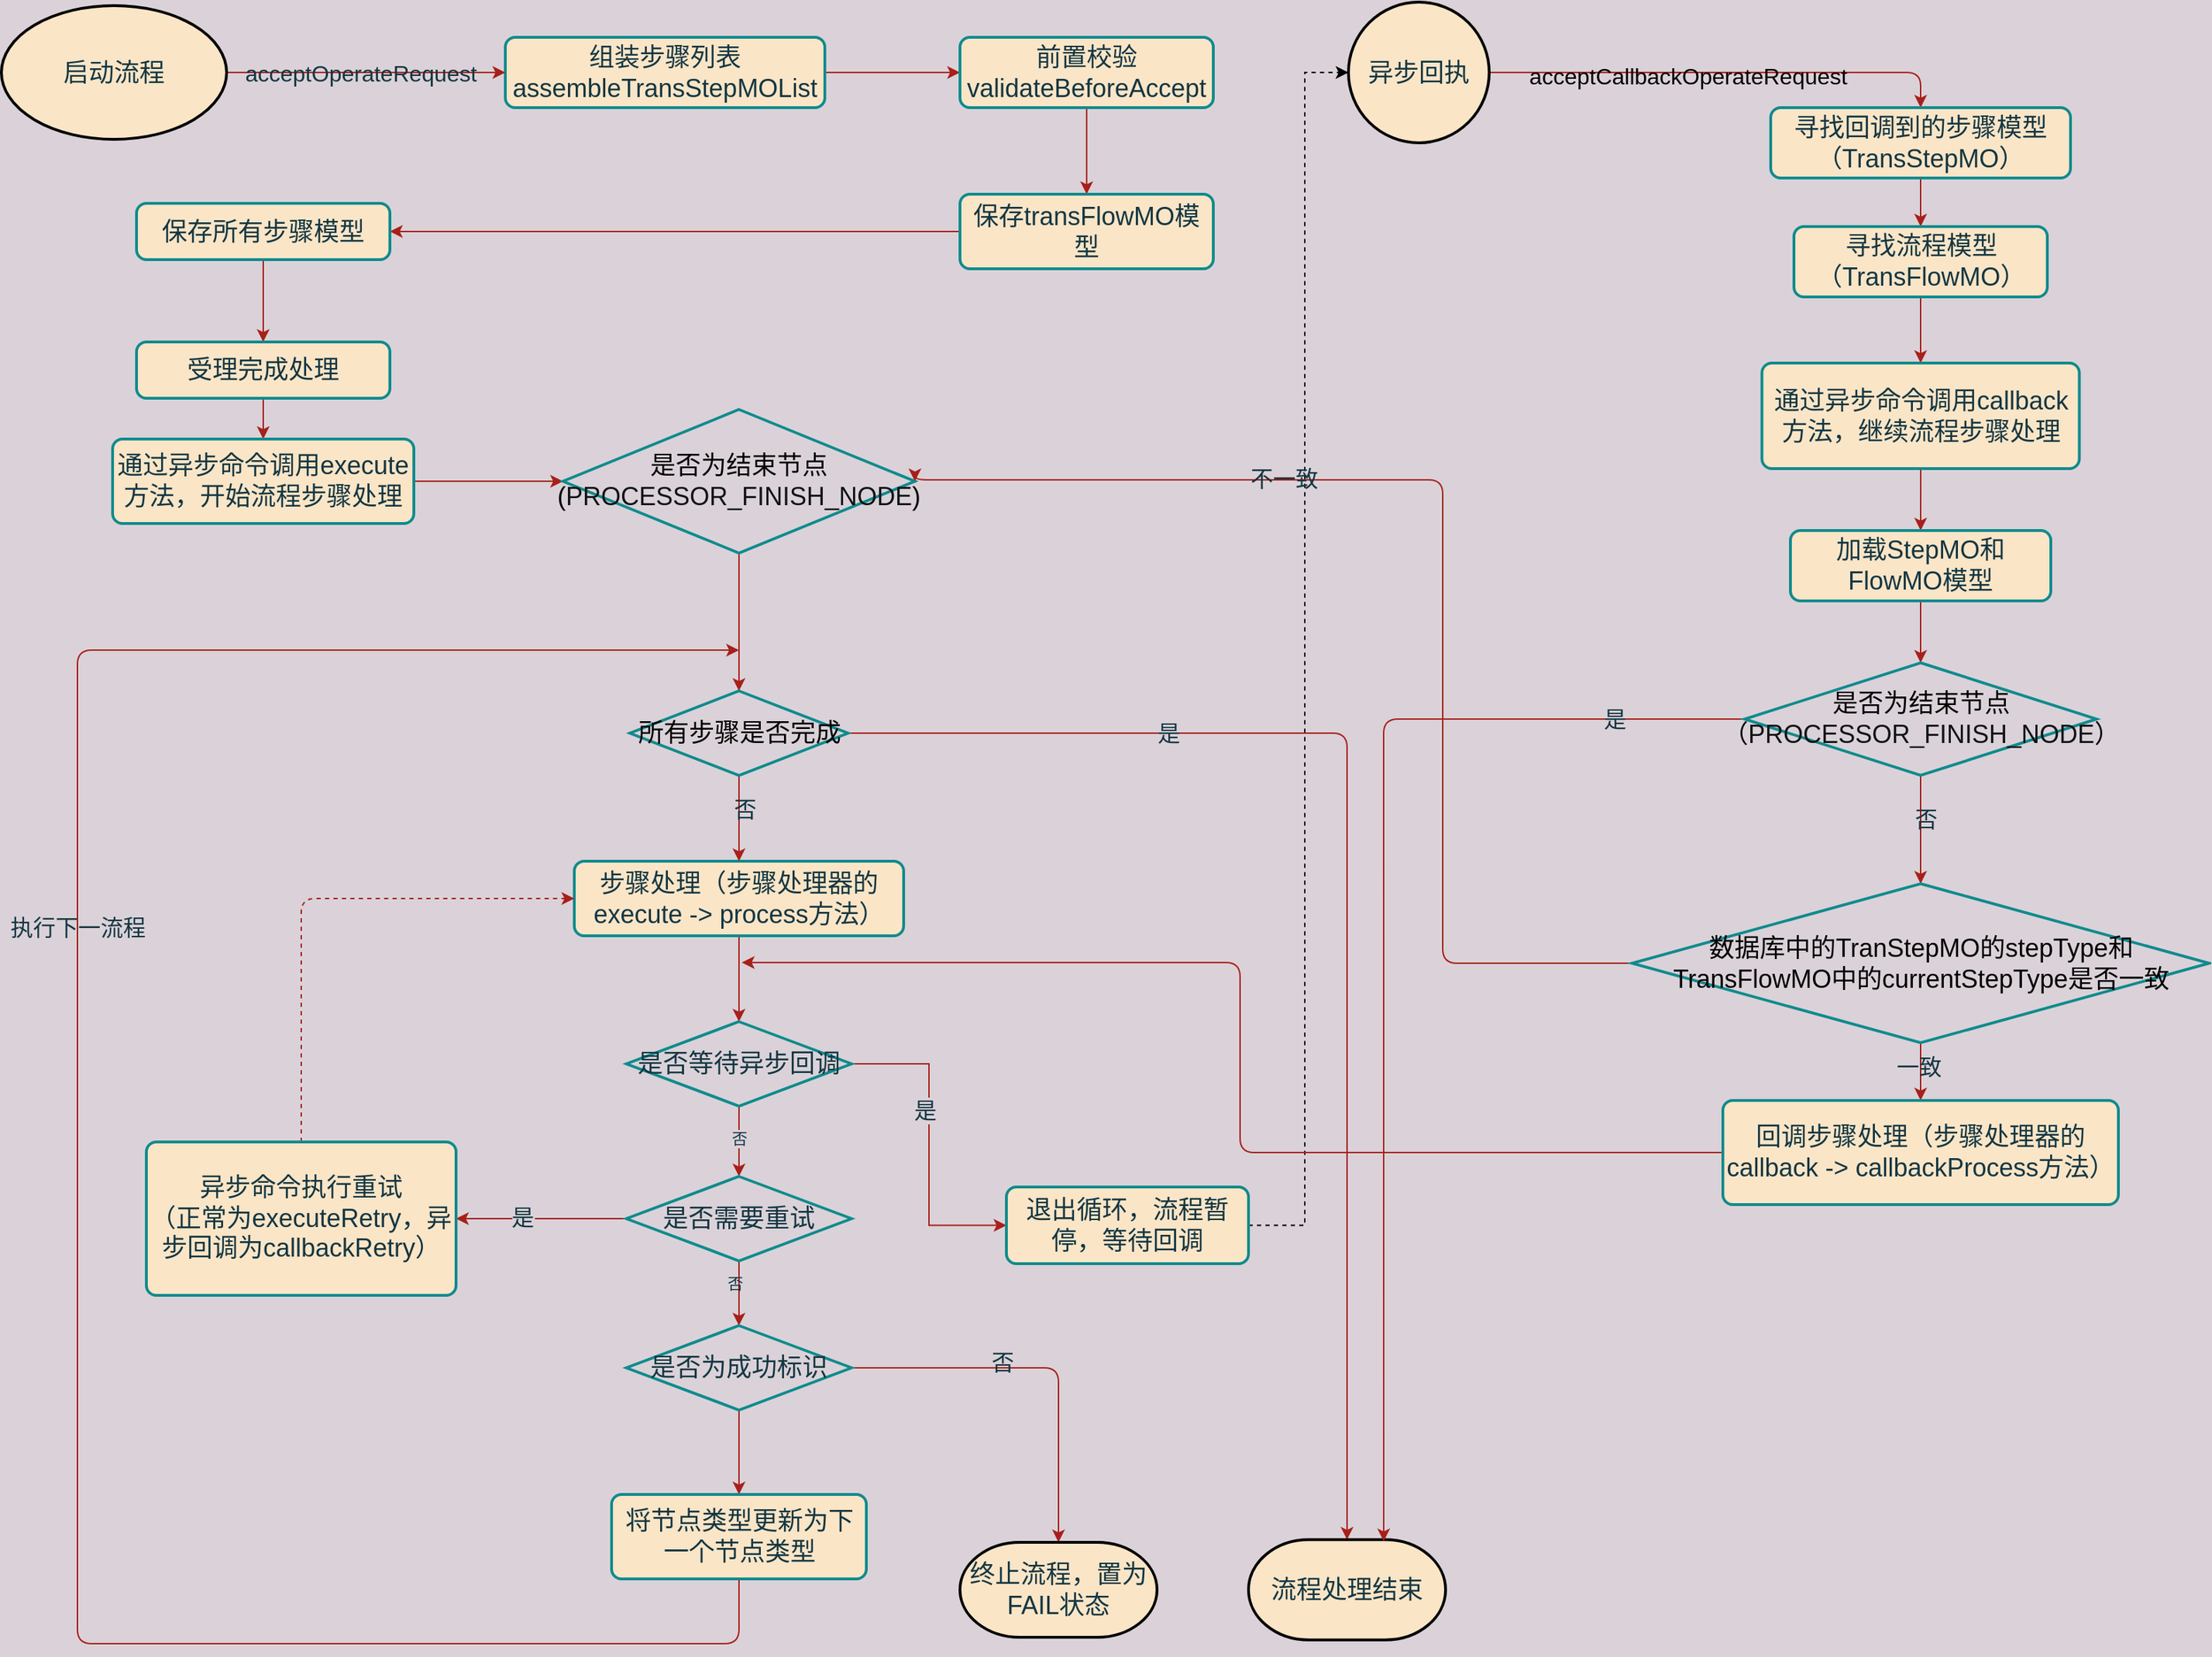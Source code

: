 <mxfile version="15.2.7" type="github">
  <diagram id="gjjfhEqOlBLSCpjZTNxB" name="第 1 页">
    <mxGraphModel dx="3463" dy="1935" grid="0" gridSize="10" guides="1" tooltips="1" connect="1" arrows="1" fold="1" page="0" pageScale="1" pageWidth="827" pageHeight="1169" background="#DAD2D8" math="0" shadow="0">
      <root>
        <mxCell id="0" />
        <mxCell id="1" parent="0" />
        <mxCell id="bWsxu2lpcLckADZo8OrW-3" style="edgeStyle=orthogonalEdgeStyle;rounded=0;orthogonalLoop=1;jettySize=auto;html=1;entryX=0;entryY=0.5;entryDx=0;entryDy=0;labelBackgroundColor=#DAD2D8;strokeColor=#A8201A;fontColor=#143642;" parent="1" source="bWsxu2lpcLckADZo8OrW-1" target="bWsxu2lpcLckADZo8OrW-2" edge="1">
          <mxGeometry relative="1" as="geometry" />
        </mxCell>
        <mxCell id="bWsxu2lpcLckADZo8OrW-1" value="&lt;font style=&quot;font-size: 18px&quot;&gt;组装步骤列表&lt;br&gt;assembleTransStepMOList&lt;/font&gt;" style="rounded=1;whiteSpace=wrap;html=1;absoluteArcSize=1;arcSize=14;strokeWidth=2;fillColor=#FAE5C7;strokeColor=#0F8B8D;fontColor=#143642;" parent="1" vertex="1">
          <mxGeometry x="104" y="240.5" width="227" height="50" as="geometry" />
        </mxCell>
        <mxCell id="bWsxu2lpcLckADZo8OrW-5" style="edgeStyle=orthogonalEdgeStyle;rounded=0;orthogonalLoop=1;jettySize=auto;html=1;entryX=0.5;entryY=0;entryDx=0;entryDy=0;labelBackgroundColor=#DAD2D8;strokeColor=#A8201A;fontColor=#143642;exitX=0.5;exitY=1;exitDx=0;exitDy=0;" parent="1" source="bWsxu2lpcLckADZo8OrW-2" target="bWsxu2lpcLckADZo8OrW-4" edge="1">
          <mxGeometry relative="1" as="geometry" />
        </mxCell>
        <mxCell id="bWsxu2lpcLckADZo8OrW-2" value="&lt;font style=&quot;font-size: 18px&quot;&gt;前置校验&lt;br&gt;validateBeforeAccept&lt;/font&gt;" style="rounded=1;whiteSpace=wrap;html=1;absoluteArcSize=1;arcSize=14;strokeWidth=2;fillColor=#FAE5C7;strokeColor=#0F8B8D;fontColor=#143642;" parent="1" vertex="1">
          <mxGeometry x="427" y="240.5" width="180" height="50" as="geometry" />
        </mxCell>
        <mxCell id="bWsxu2lpcLckADZo8OrW-7" style="edgeStyle=orthogonalEdgeStyle;rounded=0;orthogonalLoop=1;jettySize=auto;html=1;entryX=1;entryY=0.5;entryDx=0;entryDy=0;labelBackgroundColor=#DAD2D8;strokeColor=#A8201A;fontColor=#143642;" parent="1" source="bWsxu2lpcLckADZo8OrW-4" target="bWsxu2lpcLckADZo8OrW-6" edge="1">
          <mxGeometry relative="1" as="geometry" />
        </mxCell>
        <mxCell id="bWsxu2lpcLckADZo8OrW-4" value="&lt;font style=&quot;font-size: 18px&quot;&gt;保存transFlowMO模型&lt;/font&gt;" style="rounded=1;whiteSpace=wrap;html=1;absoluteArcSize=1;arcSize=14;strokeWidth=2;fillColor=#FAE5C7;strokeColor=#0F8B8D;fontColor=#143642;" parent="1" vertex="1">
          <mxGeometry x="427" y="352" width="180" height="53" as="geometry" />
        </mxCell>
        <mxCell id="bWsxu2lpcLckADZo8OrW-11" style="edgeStyle=orthogonalEdgeStyle;rounded=0;orthogonalLoop=1;jettySize=auto;html=1;labelBackgroundColor=#DAD2D8;strokeColor=#A8201A;fontColor=#143642;" parent="1" source="bWsxu2lpcLckADZo8OrW-6" target="bWsxu2lpcLckADZo8OrW-10" edge="1">
          <mxGeometry relative="1" as="geometry" />
        </mxCell>
        <mxCell id="bWsxu2lpcLckADZo8OrW-6" value="&lt;font style=&quot;font-size: 18px&quot;&gt;保存所有步骤模型&lt;/font&gt;" style="rounded=1;whiteSpace=wrap;html=1;absoluteArcSize=1;arcSize=14;strokeWidth=2;fillColor=#FAE5C7;strokeColor=#0F8B8D;fontColor=#143642;" parent="1" vertex="1">
          <mxGeometry x="-158" y="358.5" width="180" height="40" as="geometry" />
        </mxCell>
        <mxCell id="bWsxu2lpcLckADZo8OrW-13" style="edgeStyle=orthogonalEdgeStyle;rounded=0;orthogonalLoop=1;jettySize=auto;html=1;labelBackgroundColor=#DAD2D8;strokeColor=#A8201A;fontColor=#143642;" parent="1" source="bWsxu2lpcLckADZo8OrW-10" target="bWsxu2lpcLckADZo8OrW-12" edge="1">
          <mxGeometry relative="1" as="geometry" />
        </mxCell>
        <mxCell id="bWsxu2lpcLckADZo8OrW-10" value="&lt;font style=&quot;font-size: 18px&quot;&gt;受理完成处理&lt;/font&gt;" style="rounded=1;whiteSpace=wrap;html=1;absoluteArcSize=1;arcSize=14;strokeWidth=2;fillColor=#FAE5C7;strokeColor=#0F8B8D;fontColor=#143642;" parent="1" vertex="1">
          <mxGeometry x="-158" y="457" width="180" height="40" as="geometry" />
        </mxCell>
        <mxCell id="bWsxu2lpcLckADZo8OrW-21" style="edgeStyle=orthogonalEdgeStyle;rounded=0;orthogonalLoop=1;jettySize=auto;html=1;labelBackgroundColor=#DAD2D8;strokeColor=#A8201A;fontColor=#143642;entryX=0;entryY=0.5;entryDx=0;entryDy=0;entryPerimeter=0;" parent="1" source="bWsxu2lpcLckADZo8OrW-12" target="bWsxu2lpcLckADZo8OrW-49" edge="1">
          <mxGeometry relative="1" as="geometry">
            <mxPoint x="270" y="780" as="targetPoint" />
          </mxGeometry>
        </mxCell>
        <mxCell id="bWsxu2lpcLckADZo8OrW-12" value="&lt;font style=&quot;font-size: 18px&quot;&gt;通过异步命令调用execute方法，开始流程步骤处理&lt;/font&gt;" style="rounded=1;whiteSpace=wrap;html=1;absoluteArcSize=1;arcSize=14;strokeWidth=2;fillColor=#FAE5C7;strokeColor=#0F8B8D;fontColor=#143642;" parent="1" vertex="1">
          <mxGeometry x="-175" y="526" width="214" height="60" as="geometry" />
        </mxCell>
        <mxCell id="bWsxu2lpcLckADZo8OrW-16" style="edgeStyle=orthogonalEdgeStyle;rounded=0;orthogonalLoop=1;jettySize=auto;html=1;entryX=0.5;entryY=0;entryDx=0;entryDy=0;entryPerimeter=0;labelBackgroundColor=#DAD2D8;strokeColor=#A8201A;fontColor=#143642;" parent="1" source="bWsxu2lpcLckADZo8OrW-14" target="bWsxu2lpcLckADZo8OrW-15" edge="1">
          <mxGeometry relative="1" as="geometry" />
        </mxCell>
        <mxCell id="bWsxu2lpcLckADZo8OrW-14" value="&lt;font style=&quot;font-size: 18px&quot;&gt;步骤处理（步骤处理器的execute -&amp;gt; process方法）&lt;/font&gt;" style="rounded=1;whiteSpace=wrap;html=1;absoluteArcSize=1;arcSize=14;strokeWidth=2;fillColor=#FAE5C7;strokeColor=#0F8B8D;fontColor=#143642;" parent="1" vertex="1">
          <mxGeometry x="153" y="826" width="234" height="53" as="geometry" />
        </mxCell>
        <mxCell id="bWsxu2lpcLckADZo8OrW-18" style="edgeStyle=orthogonalEdgeStyle;rounded=0;orthogonalLoop=1;jettySize=auto;html=1;entryX=0;entryY=0.5;entryDx=0;entryDy=0;labelBackgroundColor=#DAD2D8;strokeColor=#A8201A;fontColor=#143642;exitX=1;exitY=0.5;exitDx=0;exitDy=0;exitPerimeter=0;" parent="1" source="bWsxu2lpcLckADZo8OrW-15" target="bWsxu2lpcLckADZo8OrW-17" edge="1">
          <mxGeometry relative="1" as="geometry">
            <Array as="points" />
          </mxGeometry>
        </mxCell>
        <mxCell id="bWsxu2lpcLckADZo8OrW-19" value="&lt;font style=&quot;font-size: 16px&quot;&gt;是&lt;/font&gt;" style="edgeLabel;html=1;align=center;verticalAlign=middle;resizable=0;points=[];labelBackgroundColor=#DAD2D8;fontColor=#143642;" parent="bWsxu2lpcLckADZo8OrW-18" vertex="1" connectable="0">
          <mxGeometry x="-0.189" y="-3" relative="1" as="geometry">
            <mxPoint y="-3" as="offset" />
          </mxGeometry>
        </mxCell>
        <mxCell id="bWsxu2lpcLckADZo8OrW-20" style="edgeStyle=orthogonalEdgeStyle;rounded=0;orthogonalLoop=1;jettySize=auto;html=1;entryX=0.5;entryY=0;entryDx=0;entryDy=0;entryPerimeter=0;labelBackgroundColor=#DAD2D8;strokeColor=#A8201A;fontColor=#143642;" parent="1" source="bWsxu2lpcLckADZo8OrW-15" target="bWsxu2lpcLckADZo8OrW-23" edge="1">
          <mxGeometry relative="1" as="geometry">
            <mxPoint x="270" y="1210" as="targetPoint" />
          </mxGeometry>
        </mxCell>
        <mxCell id="bWsxu2lpcLckADZo8OrW-22" value="否" style="edgeLabel;html=1;align=center;verticalAlign=middle;resizable=0;points=[];labelBackgroundColor=#DAD2D8;fontColor=#143642;" parent="bWsxu2lpcLckADZo8OrW-20" vertex="1" connectable="0">
          <mxGeometry x="-0.106" relative="1" as="geometry">
            <mxPoint as="offset" />
          </mxGeometry>
        </mxCell>
        <mxCell id="bWsxu2lpcLckADZo8OrW-15" value="&lt;font style=&quot;font-size: 18px&quot;&gt;是否等待异步回调&lt;/font&gt;" style="strokeWidth=2;html=1;shape=mxgraph.flowchart.decision;whiteSpace=wrap;fillColor=none;strokeColor=#0F8B8D;fontColor=#143642;" parent="1" vertex="1">
          <mxGeometry x="190" y="940" width="160" height="60" as="geometry" />
        </mxCell>
        <mxCell id="qrRGBNiqItIaYsuZREw0-4" style="edgeStyle=orthogonalEdgeStyle;rounded=0;orthogonalLoop=1;jettySize=auto;html=1;entryX=0;entryY=0.5;entryDx=0;entryDy=0;entryPerimeter=0;fontSize=16;dashed=1;" edge="1" parent="1" source="bWsxu2lpcLckADZo8OrW-17" target="bWsxu2lpcLckADZo8OrW-53">
          <mxGeometry relative="1" as="geometry">
            <Array as="points">
              <mxPoint x="672" y="1085" />
              <mxPoint x="672" y="266" />
            </Array>
          </mxGeometry>
        </mxCell>
        <mxCell id="bWsxu2lpcLckADZo8OrW-17" value="&lt;font style=&quot;font-size: 18px&quot;&gt;退出循环，流程暂停，等待回调&lt;/font&gt;" style="rounded=1;whiteSpace=wrap;html=1;absoluteArcSize=1;arcSize=14;strokeWidth=2;fillColor=#FAE5C7;strokeColor=#0F8B8D;fontColor=#143642;" parent="1" vertex="1">
          <mxGeometry x="460" y="1057.5" width="172" height="54.5" as="geometry" />
        </mxCell>
        <mxCell id="bWsxu2lpcLckADZo8OrW-24" style="edgeStyle=orthogonalEdgeStyle;rounded=0;orthogonalLoop=1;jettySize=auto;html=1;entryX=1;entryY=0.5;entryDx=0;entryDy=0;labelBackgroundColor=#DAD2D8;strokeColor=#A8201A;fontColor=#143642;" parent="1" source="bWsxu2lpcLckADZo8OrW-23" target="bWsxu2lpcLckADZo8OrW-26" edge="1">
          <mxGeometry relative="1" as="geometry">
            <mxPoint x="470" y="1225" as="targetPoint" />
          </mxGeometry>
        </mxCell>
        <mxCell id="bWsxu2lpcLckADZo8OrW-25" value="&lt;font style=&quot;font-size: 16px&quot;&gt;是&lt;/font&gt;" style="edgeLabel;html=1;align=center;verticalAlign=middle;resizable=0;points=[];labelBackgroundColor=#DAD2D8;fontColor=#143642;" parent="bWsxu2lpcLckADZo8OrW-24" vertex="1" connectable="0">
          <mxGeometry x="0.233" y="-1" relative="1" as="geometry">
            <mxPoint as="offset" />
          </mxGeometry>
        </mxCell>
        <mxCell id="bWsxu2lpcLckADZo8OrW-29" style="edgeStyle=orthogonalEdgeStyle;curved=0;rounded=1;sketch=0;orthogonalLoop=1;jettySize=auto;html=1;entryX=0.5;entryY=0;entryDx=0;entryDy=0;entryPerimeter=0;fontColor=#143642;strokeColor=#A8201A;fillColor=#FAE5C7;" parent="1" source="bWsxu2lpcLckADZo8OrW-23" target="bWsxu2lpcLckADZo8OrW-28" edge="1">
          <mxGeometry relative="1" as="geometry" />
        </mxCell>
        <mxCell id="bWsxu2lpcLckADZo8OrW-33" value="否" style="edgeLabel;html=1;align=center;verticalAlign=middle;resizable=0;points=[];fontColor=#143642;labelBackgroundColor=none;" parent="bWsxu2lpcLckADZo8OrW-29" vertex="1" connectable="0">
          <mxGeometry x="-0.3" y="-3" relative="1" as="geometry">
            <mxPoint as="offset" />
          </mxGeometry>
        </mxCell>
        <mxCell id="bWsxu2lpcLckADZo8OrW-23" value="&lt;font style=&quot;font-size: 18px&quot;&gt;是否需要重试&lt;/font&gt;" style="strokeWidth=2;html=1;shape=mxgraph.flowchart.decision;whiteSpace=wrap;fillColor=none;strokeColor=#0F8B8D;fontColor=#143642;" parent="1" vertex="1">
          <mxGeometry x="190" y="1050" width="160" height="60" as="geometry" />
        </mxCell>
        <mxCell id="bWsxu2lpcLckADZo8OrW-27" style="edgeStyle=orthogonalEdgeStyle;rounded=1;orthogonalLoop=1;jettySize=auto;html=1;labelBackgroundColor=#DAD2D8;strokeColor=#A8201A;fontColor=#143642;dashed=1;exitX=0.5;exitY=0;exitDx=0;exitDy=0;entryX=0;entryY=0.5;entryDx=0;entryDy=0;" parent="1" source="bWsxu2lpcLckADZo8OrW-26" target="bWsxu2lpcLckADZo8OrW-14" edge="1">
          <mxGeometry relative="1" as="geometry">
            <mxPoint x="170" y="960" as="targetPoint" />
            <Array as="points">
              <mxPoint x="-41" y="852" />
            </Array>
          </mxGeometry>
        </mxCell>
        <mxCell id="bWsxu2lpcLckADZo8OrW-26" value="&lt;font style=&quot;font-size: 18px&quot;&gt;异步命令执行重试&lt;br&gt;（正常为executeRetry，异步回调为callbackRetry）&lt;/font&gt;" style="rounded=1;whiteSpace=wrap;html=1;absoluteArcSize=1;arcSize=14;strokeWidth=2;fillColor=#FAE5C7;strokeColor=#0F8B8D;fontColor=#143642;" parent="1" vertex="1">
          <mxGeometry x="-151" y="1025.5" width="220" height="109" as="geometry" />
        </mxCell>
        <mxCell id="bWsxu2lpcLckADZo8OrW-31" style="edgeStyle=orthogonalEdgeStyle;curved=0;rounded=1;sketch=0;orthogonalLoop=1;jettySize=auto;html=1;entryX=0.5;entryY=0;entryDx=0;entryDy=0;fontColor=#143642;strokeColor=#A8201A;fillColor=#FAE5C7;entryPerimeter=0;" parent="1" source="bWsxu2lpcLckADZo8OrW-28" target="bWsxu2lpcLckADZo8OrW-47" edge="1">
          <mxGeometry relative="1" as="geometry">
            <mxPoint x="510" y="1360" as="targetPoint" />
          </mxGeometry>
        </mxCell>
        <mxCell id="bWsxu2lpcLckADZo8OrW-32" value="&lt;font style=&quot;font-size: 16px&quot;&gt;否&lt;/font&gt;" style="edgeLabel;html=1;align=center;verticalAlign=middle;resizable=0;points=[];fontColor=#143642;labelBackgroundColor=none;" parent="bWsxu2lpcLckADZo8OrW-31" vertex="1" connectable="0">
          <mxGeometry x="-0.214" y="2" relative="1" as="geometry">
            <mxPoint y="-2" as="offset" />
          </mxGeometry>
        </mxCell>
        <mxCell id="bWsxu2lpcLckADZo8OrW-37" style="edgeStyle=orthogonalEdgeStyle;curved=0;rounded=1;sketch=0;orthogonalLoop=1;jettySize=auto;html=1;fontColor=#143642;strokeColor=#A8201A;fillColor=#FAE5C7;" parent="1" source="bWsxu2lpcLckADZo8OrW-28" target="bWsxu2lpcLckADZo8OrW-36" edge="1">
          <mxGeometry relative="1" as="geometry" />
        </mxCell>
        <mxCell id="bWsxu2lpcLckADZo8OrW-28" value="&lt;font style=&quot;font-size: 18px&quot;&gt;是否为成功标识&lt;/font&gt;" style="strokeWidth=2;html=1;shape=mxgraph.flowchart.decision;whiteSpace=wrap;fillColor=none;strokeColor=#0F8B8D;fontColor=#143642;" parent="1" vertex="1">
          <mxGeometry x="190" y="1156" width="160" height="60" as="geometry" />
        </mxCell>
        <mxCell id="bWsxu2lpcLckADZo8OrW-40" style="edgeStyle=orthogonalEdgeStyle;curved=0;rounded=1;sketch=0;orthogonalLoop=1;jettySize=auto;html=1;fontColor=#143642;strokeColor=#A8201A;fillColor=#FAE5C7;exitX=0.5;exitY=1;exitDx=0;exitDy=0;" parent="1" source="bWsxu2lpcLckADZo8OrW-36" edge="1">
          <mxGeometry relative="1" as="geometry">
            <mxPoint x="270" y="676" as="targetPoint" />
            <Array as="points">
              <mxPoint x="270" y="1382" />
              <mxPoint x="-200" y="1382" />
              <mxPoint x="-200" y="676" />
              <mxPoint x="270" y="676" />
            </Array>
          </mxGeometry>
        </mxCell>
        <mxCell id="bWsxu2lpcLckADZo8OrW-41" value="&lt;font style=&quot;font-size: 16px&quot;&gt;执行下一流程&lt;/font&gt;" style="edgeLabel;html=1;align=center;verticalAlign=middle;resizable=0;points=[];fontColor=#143642;labelBackgroundColor=none;" parent="bWsxu2lpcLckADZo8OrW-40" vertex="1" connectable="0">
          <mxGeometry x="0.021" relative="1" as="geometry">
            <mxPoint y="-161" as="offset" />
          </mxGeometry>
        </mxCell>
        <mxCell id="bWsxu2lpcLckADZo8OrW-36" value="&lt;font style=&quot;font-size: 18px&quot;&gt;将节点类型更新为下一个节点类型&lt;/font&gt;" style="rounded=1;whiteSpace=wrap;html=1;absoluteArcSize=1;arcSize=14;strokeWidth=2;fillColor=#FAE5C7;strokeColor=#0F8B8D;fontColor=#143642;" parent="1" vertex="1">
          <mxGeometry x="179.5" y="1276" width="181" height="60" as="geometry" />
        </mxCell>
        <mxCell id="bWsxu2lpcLckADZo8OrW-51" value="&lt;font style=&quot;font-size: 16px&quot;&gt;acceptOperateRequest&lt;/font&gt;" style="edgeStyle=orthogonalEdgeStyle;curved=0;rounded=1;sketch=0;orthogonalLoop=1;jettySize=auto;html=1;entryX=0;entryY=0.5;entryDx=0;entryDy=0;fontColor=#143642;strokeColor=#A8201A;fillColor=#FAE5C7;labelBackgroundColor=none;" parent="1" source="bWsxu2lpcLckADZo8OrW-38" target="bWsxu2lpcLckADZo8OrW-1" edge="1">
          <mxGeometry x="-0.04" relative="1" as="geometry">
            <mxPoint as="offset" />
          </mxGeometry>
        </mxCell>
        <mxCell id="bWsxu2lpcLckADZo8OrW-38" value="&lt;font style=&quot;font-size: 18px&quot;&gt;启动流程&lt;/font&gt;" style="strokeWidth=2;html=1;shape=mxgraph.flowchart.start_2;whiteSpace=wrap;rounded=0;labelBackgroundColor=none;sketch=0;fontColor=#143642;fillColor=#FAE5C7;" parent="1" vertex="1">
          <mxGeometry x="-254" y="218" width="160" height="95" as="geometry" />
        </mxCell>
        <mxCell id="bWsxu2lpcLckADZo8OrW-43" style="edgeStyle=orthogonalEdgeStyle;curved=0;rounded=1;sketch=0;orthogonalLoop=1;jettySize=auto;html=1;entryX=0.5;entryY=0;entryDx=0;entryDy=0;fontColor=#143642;strokeColor=#A8201A;fillColor=#FAE5C7;" parent="1" source="bWsxu2lpcLckADZo8OrW-42" target="bWsxu2lpcLckADZo8OrW-14" edge="1">
          <mxGeometry relative="1" as="geometry" />
        </mxCell>
        <mxCell id="bWsxu2lpcLckADZo8OrW-44" value="&lt;font style=&quot;font-size: 16px&quot;&gt;否&lt;/font&gt;" style="edgeLabel;html=1;align=center;verticalAlign=middle;resizable=0;points=[];fontColor=#143642;labelBackgroundColor=none;" parent="bWsxu2lpcLckADZo8OrW-43" vertex="1" connectable="0">
          <mxGeometry x="-0.229" y="4" relative="1" as="geometry">
            <mxPoint as="offset" />
          </mxGeometry>
        </mxCell>
        <mxCell id="bWsxu2lpcLckADZo8OrW-46" style="edgeStyle=orthogonalEdgeStyle;curved=0;rounded=1;sketch=0;orthogonalLoop=1;jettySize=auto;html=1;fontColor=#143642;strokeColor=#A8201A;fillColor=#FAE5C7;exitX=1;exitY=0.5;exitDx=0;exitDy=0;exitPerimeter=0;" parent="1" source="bWsxu2lpcLckADZo8OrW-42" target="bWsxu2lpcLckADZo8OrW-45" edge="1">
          <mxGeometry relative="1" as="geometry">
            <mxPoint x="339" y="793" as="sourcePoint" />
            <Array as="points">
              <mxPoint x="702" y="735" />
            </Array>
          </mxGeometry>
        </mxCell>
        <mxCell id="bWsxu2lpcLckADZo8OrW-48" value="是" style="edgeLabel;html=1;align=center;verticalAlign=middle;resizable=0;points=[];fontColor=#143642;labelBackgroundColor=none;fontSize=16;" parent="bWsxu2lpcLckADZo8OrW-46" vertex="1" connectable="0">
          <mxGeometry x="-0.511" relative="1" as="geometry">
            <mxPoint as="offset" />
          </mxGeometry>
        </mxCell>
        <mxCell id="bWsxu2lpcLckADZo8OrW-42" value="&lt;span&gt;&lt;font color=&quot;#000000&quot; style=&quot;font-size: 18px&quot;&gt;所有步骤是否完成&lt;/font&gt;&lt;/span&gt;" style="strokeWidth=2;html=1;shape=mxgraph.flowchart.decision;whiteSpace=wrap;fillColor=none;strokeColor=#0F8B8D;fontColor=#143642;" parent="1" vertex="1">
          <mxGeometry x="192.5" y="705" width="155" height="60" as="geometry" />
        </mxCell>
        <mxCell id="bWsxu2lpcLckADZo8OrW-45" value="&lt;font style=&quot;font-size: 18px&quot;&gt;流程处理结束&lt;/font&gt;" style="strokeWidth=2;html=1;shape=mxgraph.flowchart.terminator;whiteSpace=wrap;rounded=0;labelBackgroundColor=none;sketch=0;fontColor=#143642;fillColor=#FAE5C7;" parent="1" vertex="1">
          <mxGeometry x="632" y="1308.13" width="140" height="71.25" as="geometry" />
        </mxCell>
        <mxCell id="bWsxu2lpcLckADZo8OrW-47" value="&lt;font style=&quot;font-size: 18px&quot;&gt;终止流程，置为FAIL状态&lt;/font&gt;" style="strokeWidth=2;html=1;shape=mxgraph.flowchart.terminator;whiteSpace=wrap;rounded=0;labelBackgroundColor=none;sketch=0;fontColor=#143642;fillColor=#FAE5C7;" parent="1" vertex="1">
          <mxGeometry x="427" y="1310" width="140" height="67.5" as="geometry" />
        </mxCell>
        <mxCell id="bWsxu2lpcLckADZo8OrW-50" style="edgeStyle=orthogonalEdgeStyle;curved=0;rounded=1;sketch=0;orthogonalLoop=1;jettySize=auto;html=1;entryX=0.5;entryY=0;entryDx=0;entryDy=0;entryPerimeter=0;fontColor=#143642;strokeColor=#A8201A;fillColor=#FAE5C7;exitX=0.5;exitY=1;exitDx=0;exitDy=0;exitPerimeter=0;" parent="1" source="bWsxu2lpcLckADZo8OrW-49" target="bWsxu2lpcLckADZo8OrW-42" edge="1">
          <mxGeometry relative="1" as="geometry">
            <Array as="points">
              <mxPoint x="270" y="618" />
              <mxPoint x="270" y="618" />
            </Array>
          </mxGeometry>
        </mxCell>
        <mxCell id="bWsxu2lpcLckADZo8OrW-49" value="&lt;font style=&quot;font-size: 18px&quot;&gt;&lt;font color=&quot;#000000&quot; style=&quot;font-size: 18px&quot;&gt;是否为结束节点&lt;br&gt;&lt;/font&gt;&lt;font style=&quot;font-size: 18px&quot;&gt;&lt;font style=&quot;font-size: 18px&quot;&gt;&lt;font color=&quot;#000000&quot;&gt;(&lt;/font&gt;&lt;span style=&quot;color: rgb(18 , 20 , 22)&quot;&gt;PROCESSOR_FINISH_NODE&lt;/span&gt;&lt;font color=&quot;#000000&quot;&gt;)&lt;/font&gt;&lt;/font&gt;&lt;/font&gt;&lt;/font&gt;&lt;font color=&quot;#000000&quot;&gt;&lt;br&gt;&lt;/font&gt;" style="strokeWidth=2;html=1;shape=mxgraph.flowchart.decision;whiteSpace=wrap;fillColor=none;strokeColor=#0F8B8D;fontColor=#143642;" parent="1" vertex="1">
          <mxGeometry x="145" y="505" width="250" height="102" as="geometry" />
        </mxCell>
        <mxCell id="bWsxu2lpcLckADZo8OrW-55" style="edgeStyle=orthogonalEdgeStyle;curved=0;rounded=1;sketch=0;orthogonalLoop=1;jettySize=auto;html=1;entryX=0.5;entryY=0;entryDx=0;entryDy=0;fontColor=#143642;strokeColor=#A8201A;fillColor=#FAE5C7;" parent="1" source="bWsxu2lpcLckADZo8OrW-53" target="bWsxu2lpcLckADZo8OrW-54" edge="1">
          <mxGeometry relative="1" as="geometry" />
        </mxCell>
        <mxCell id="bWsxu2lpcLckADZo8OrW-56" value="&lt;pre&gt;&lt;font style=&quot;font-size: 16px&quot; face=&quot;Helvetica&quot; color=&quot;#000000&quot;&gt;acceptCallbackOperateRequest&lt;/font&gt;&lt;/pre&gt;" style="edgeLabel;html=1;align=center;verticalAlign=middle;resizable=0;points=[];fontColor=#143642;labelBackgroundColor=none;" parent="bWsxu2lpcLckADZo8OrW-55" vertex="1" connectable="0">
          <mxGeometry x="-0.467" relative="1" as="geometry">
            <mxPoint x="52" y="2" as="offset" />
          </mxGeometry>
        </mxCell>
        <mxCell id="bWsxu2lpcLckADZo8OrW-53" value="&lt;font style=&quot;font-size: 18px&quot;&gt;异步回执&lt;/font&gt;" style="strokeWidth=2;html=1;shape=mxgraph.flowchart.start_2;whiteSpace=wrap;rounded=0;labelBackgroundColor=none;sketch=0;fontColor=#143642;fillColor=#FAE5C7;" parent="1" vertex="1">
          <mxGeometry x="703" y="215.5" width="100" height="100" as="geometry" />
        </mxCell>
        <mxCell id="bWsxu2lpcLckADZo8OrW-58" style="edgeStyle=orthogonalEdgeStyle;curved=0;rounded=1;sketch=0;orthogonalLoop=1;jettySize=auto;html=1;entryX=0.5;entryY=0;entryDx=0;entryDy=0;labelBackgroundColor=none;fontColor=#143642;strokeColor=#A8201A;fillColor=#FAE5C7;" parent="1" source="bWsxu2lpcLckADZo8OrW-54" target="bWsxu2lpcLckADZo8OrW-57" edge="1">
          <mxGeometry relative="1" as="geometry" />
        </mxCell>
        <mxCell id="bWsxu2lpcLckADZo8OrW-54" value="&lt;font style=&quot;font-size: 18px&quot;&gt;寻找回调到的步骤模型&lt;br&gt;（TransStepMO）&lt;/font&gt;" style="rounded=1;whiteSpace=wrap;html=1;absoluteArcSize=1;arcSize=14;strokeWidth=2;fillColor=#FAE5C7;strokeColor=#0F8B8D;fontColor=#143642;" parent="1" vertex="1">
          <mxGeometry x="1003" y="290.5" width="213" height="50" as="geometry" />
        </mxCell>
        <mxCell id="bWsxu2lpcLckADZo8OrW-60" style="edgeStyle=orthogonalEdgeStyle;curved=0;rounded=1;sketch=0;orthogonalLoop=1;jettySize=auto;html=1;entryX=0.5;entryY=0;entryDx=0;entryDy=0;labelBackgroundColor=none;fontColor=#143642;strokeColor=#A8201A;fillColor=#FAE5C7;" parent="1" source="bWsxu2lpcLckADZo8OrW-57" target="bWsxu2lpcLckADZo8OrW-59" edge="1">
          <mxGeometry relative="1" as="geometry" />
        </mxCell>
        <mxCell id="bWsxu2lpcLckADZo8OrW-57" value="&lt;font style=&quot;font-size: 18px&quot;&gt;寻找流程模型&lt;br&gt;（TransFlowMO）&lt;/font&gt;" style="rounded=1;whiteSpace=wrap;html=1;absoluteArcSize=1;arcSize=14;strokeWidth=2;fillColor=#FAE5C7;strokeColor=#0F8B8D;fontColor=#143642;" parent="1" vertex="1">
          <mxGeometry x="1019.5" y="375" width="180" height="50" as="geometry" />
        </mxCell>
        <mxCell id="bWsxu2lpcLckADZo8OrW-64" value="" style="edgeStyle=orthogonalEdgeStyle;curved=0;rounded=1;sketch=0;orthogonalLoop=1;jettySize=auto;html=1;labelBackgroundColor=none;fontColor=#143642;strokeColor=#A8201A;fillColor=#FAE5C7;" parent="1" source="bWsxu2lpcLckADZo8OrW-59" target="bWsxu2lpcLckADZo8OrW-61" edge="1">
          <mxGeometry relative="1" as="geometry" />
        </mxCell>
        <mxCell id="bWsxu2lpcLckADZo8OrW-59" value="&lt;font style=&quot;font-size: 18px&quot;&gt;通过异步命令调用callback方法，继续流程步骤处理&lt;/font&gt;" style="rounded=1;whiteSpace=wrap;html=1;absoluteArcSize=1;arcSize=14;strokeWidth=2;fillColor=#FAE5C7;strokeColor=#0F8B8D;fontColor=#143642;" parent="1" vertex="1">
          <mxGeometry x="996.75" y="472" width="225.5" height="75" as="geometry" />
        </mxCell>
        <mxCell id="bWsxu2lpcLckADZo8OrW-63" value="" style="edgeStyle=orthogonalEdgeStyle;curved=0;rounded=1;sketch=0;orthogonalLoop=1;jettySize=auto;html=1;labelBackgroundColor=none;fontColor=#143642;strokeColor=#A8201A;fillColor=#FAE5C7;" parent="1" source="bWsxu2lpcLckADZo8OrW-61" target="bWsxu2lpcLckADZo8OrW-62" edge="1">
          <mxGeometry relative="1" as="geometry" />
        </mxCell>
        <mxCell id="bWsxu2lpcLckADZo8OrW-61" value="&lt;font style=&quot;font-size: 18px&quot;&gt;加载StepMO和FlowMO模型&lt;/font&gt;" style="rounded=1;whiteSpace=wrap;html=1;absoluteArcSize=1;arcSize=14;strokeWidth=2;fillColor=#FAE5C7;strokeColor=#0F8B8D;fontColor=#143642;" parent="1" vertex="1">
          <mxGeometry x="1017" y="591" width="185" height="50" as="geometry" />
        </mxCell>
        <mxCell id="bWsxu2lpcLckADZo8OrW-65" style="edgeStyle=orthogonalEdgeStyle;curved=0;rounded=1;sketch=0;orthogonalLoop=1;jettySize=auto;html=1;entryX=0.686;entryY=0.016;entryDx=0;entryDy=0;entryPerimeter=0;labelBackgroundColor=none;fontColor=#143642;strokeColor=#A8201A;fillColor=#FAE5C7;" parent="1" source="bWsxu2lpcLckADZo8OrW-62" target="bWsxu2lpcLckADZo8OrW-45" edge="1">
          <mxGeometry relative="1" as="geometry" />
        </mxCell>
        <mxCell id="bWsxu2lpcLckADZo8OrW-66" value="&lt;font style=&quot;font-size: 16px&quot;&gt;是&lt;/font&gt;" style="edgeLabel;html=1;align=center;verticalAlign=middle;resizable=0;points=[];fontColor=#143642;labelBackgroundColor=none;" parent="bWsxu2lpcLckADZo8OrW-65" vertex="1" connectable="0">
          <mxGeometry x="-0.779" relative="1" as="geometry">
            <mxPoint as="offset" />
          </mxGeometry>
        </mxCell>
        <mxCell id="bWsxu2lpcLckADZo8OrW-70" value="" style="edgeStyle=orthogonalEdgeStyle;curved=0;rounded=1;sketch=0;orthogonalLoop=1;jettySize=auto;html=1;labelBackgroundColor=none;fontColor=#143642;strokeColor=#A8201A;fillColor=#FAE5C7;" parent="1" source="bWsxu2lpcLckADZo8OrW-62" target="bWsxu2lpcLckADZo8OrW-67" edge="1">
          <mxGeometry relative="1" as="geometry" />
        </mxCell>
        <mxCell id="bWsxu2lpcLckADZo8OrW-74" value="&lt;font style=&quot;font-size: 16px&quot;&gt;否&lt;/font&gt;" style="edgeLabel;html=1;align=center;verticalAlign=middle;resizable=0;points=[];fontColor=#143642;labelBackgroundColor=none;" parent="bWsxu2lpcLckADZo8OrW-70" vertex="1" connectable="0">
          <mxGeometry x="-0.2" y="3" relative="1" as="geometry">
            <mxPoint as="offset" />
          </mxGeometry>
        </mxCell>
        <mxCell id="bWsxu2lpcLckADZo8OrW-62" value="&lt;font style=&quot;font-size: 18px&quot;&gt;&lt;font color=&quot;#000000&quot; style=&quot;font-size: 18px&quot;&gt;是否为结束节点&lt;br&gt;&lt;font style=&quot;font-size: 18px&quot;&gt;（&lt;/font&gt;&lt;/font&gt;&lt;font style=&quot;font-size: 18px&quot;&gt;&lt;font style=&quot;font-size: 18px&quot;&gt;&lt;span style=&quot;color: rgb(18 , 20 , 22)&quot;&gt;PROCESSOR_FINISH_NODE&lt;/span&gt;&lt;span style=&quot;color: rgb(0 , 0 , 0)&quot;&gt;）&lt;/span&gt;&lt;/font&gt;&lt;/font&gt;&lt;/font&gt;&lt;font color=&quot;#000000&quot;&gt;&lt;br&gt;&lt;/font&gt;" style="strokeWidth=2;html=1;shape=mxgraph.flowchart.decision;whiteSpace=wrap;fillColor=none;strokeColor=#0F8B8D;fontColor=#143642;" parent="1" vertex="1">
          <mxGeometry x="984.5" y="685" width="250" height="80" as="geometry" />
        </mxCell>
        <mxCell id="bWsxu2lpcLckADZo8OrW-68" style="edgeStyle=orthogonalEdgeStyle;curved=0;rounded=1;sketch=0;orthogonalLoop=1;jettySize=auto;html=1;labelBackgroundColor=none;fontColor=#143642;strokeColor=#A8201A;fillColor=#FAE5C7;entryX=1;entryY=0.5;entryDx=0;entryDy=0;entryPerimeter=0;exitX=0;exitY=0.5;exitDx=0;exitDy=0;exitPerimeter=0;" parent="1" source="bWsxu2lpcLckADZo8OrW-67" target="bWsxu2lpcLckADZo8OrW-49" edge="1">
          <mxGeometry relative="1" as="geometry">
            <mxPoint x="662" y="660" as="targetPoint" />
            <Array as="points">
              <mxPoint x="770" y="898" />
              <mxPoint x="770" y="555" />
            </Array>
          </mxGeometry>
        </mxCell>
        <mxCell id="bWsxu2lpcLckADZo8OrW-69" value="&lt;font style=&quot;font-size: 16px&quot;&gt;不一致&lt;/font&gt;" style="edgeLabel;html=1;align=center;verticalAlign=middle;resizable=0;points=[];fontColor=#143642;labelBackgroundColor=none;" parent="bWsxu2lpcLckADZo8OrW-68" vertex="1" connectable="0">
          <mxGeometry x="0.384" y="-1" relative="1" as="geometry">
            <mxPoint as="offset" />
          </mxGeometry>
        </mxCell>
        <mxCell id="bWsxu2lpcLckADZo8OrW-72" value="" style="edgeStyle=orthogonalEdgeStyle;rounded=1;sketch=0;orthogonalLoop=1;jettySize=auto;html=1;labelBackgroundColor=none;fontColor=#143642;strokeColor=#A8201A;fillColor=#FAE5C7;" parent="1" source="bWsxu2lpcLckADZo8OrW-67" target="bWsxu2lpcLckADZo8OrW-71" edge="1">
          <mxGeometry relative="1" as="geometry" />
        </mxCell>
        <mxCell id="bWsxu2lpcLckADZo8OrW-75" value="&lt;font style=&quot;font-size: 16px&quot;&gt;一致&lt;/font&gt;" style="edgeLabel;html=1;align=center;verticalAlign=middle;resizable=0;points=[];fontColor=#143642;labelBackgroundColor=none;" parent="bWsxu2lpcLckADZo8OrW-72" vertex="1" connectable="0">
          <mxGeometry x="-0.2" y="-2" relative="1" as="geometry">
            <mxPoint as="offset" />
          </mxGeometry>
        </mxCell>
        <mxCell id="bWsxu2lpcLckADZo8OrW-67" value="&lt;font color=&quot;#000000&quot;&gt;&lt;font style=&quot;font-size: 18px&quot;&gt;数据库中的TranStepMO的stepType和TransFlowMO中的currentStepType是否一致&lt;/font&gt;&lt;br&gt;&lt;/font&gt;" style="strokeWidth=2;html=1;shape=mxgraph.flowchart.decision;whiteSpace=wrap;fillColor=none;strokeColor=#0F8B8D;fontColor=#143642;" parent="1" vertex="1">
          <mxGeometry x="904.5" y="842" width="410" height="113" as="geometry" />
        </mxCell>
        <mxCell id="bWsxu2lpcLckADZo8OrW-73" value="" style="edgeStyle=orthogonalEdgeStyle;rounded=1;sketch=0;orthogonalLoop=1;jettySize=auto;html=1;labelBackgroundColor=none;fontColor=#143642;strokeColor=#A8201A;fillColor=#FAE5C7;exitX=0;exitY=0.5;exitDx=0;exitDy=0;" parent="1" source="bWsxu2lpcLckADZo8OrW-71" edge="1">
          <mxGeometry relative="1" as="geometry">
            <mxPoint x="272" y="898" as="targetPoint" />
            <Array as="points">
              <mxPoint x="626" y="1033" />
              <mxPoint x="626" y="898" />
            </Array>
          </mxGeometry>
        </mxCell>
        <mxCell id="bWsxu2lpcLckADZo8OrW-71" value="&lt;font style=&quot;font-size: 18px&quot;&gt;回调步骤处理（步骤处理器的callback -&amp;gt; callbackProcess方法）&lt;/font&gt;" style="rounded=1;whiteSpace=wrap;html=1;absoluteArcSize=1;arcSize=14;strokeWidth=2;fillColor=#FAE5C7;strokeColor=#0F8B8D;fontColor=#143642;" parent="1" vertex="1">
          <mxGeometry x="969" y="996" width="281" height="74" as="geometry" />
        </mxCell>
      </root>
    </mxGraphModel>
  </diagram>
</mxfile>
